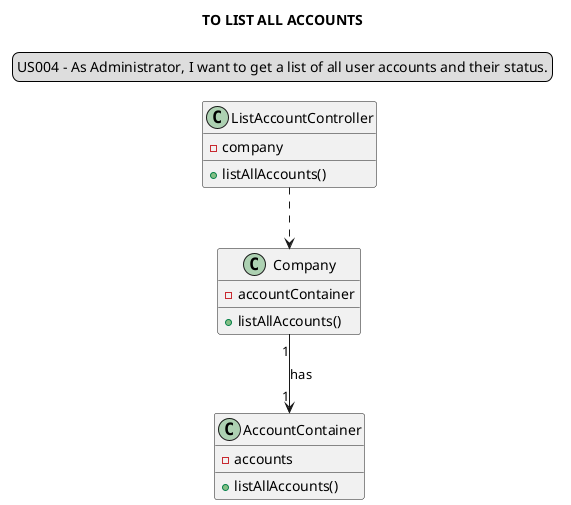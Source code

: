 @startuml

skinparam sequenceMessageAlign center
title TO LIST ALL ACCOUNTS
legend top
US004 - As Administrator, I want to get a list of all user accounts and their status.
end legend

class "ListAccountController" {
-company
+listAllAccounts()
}

class "Company"{
-accountContainer
+listAllAccounts()

}
class "AccountContainer"{
-accounts
+listAllAccounts()
}

"ListAccountController" ..> "Company"
"Company" "1"-->"1" "AccountContainer": has

@enduml